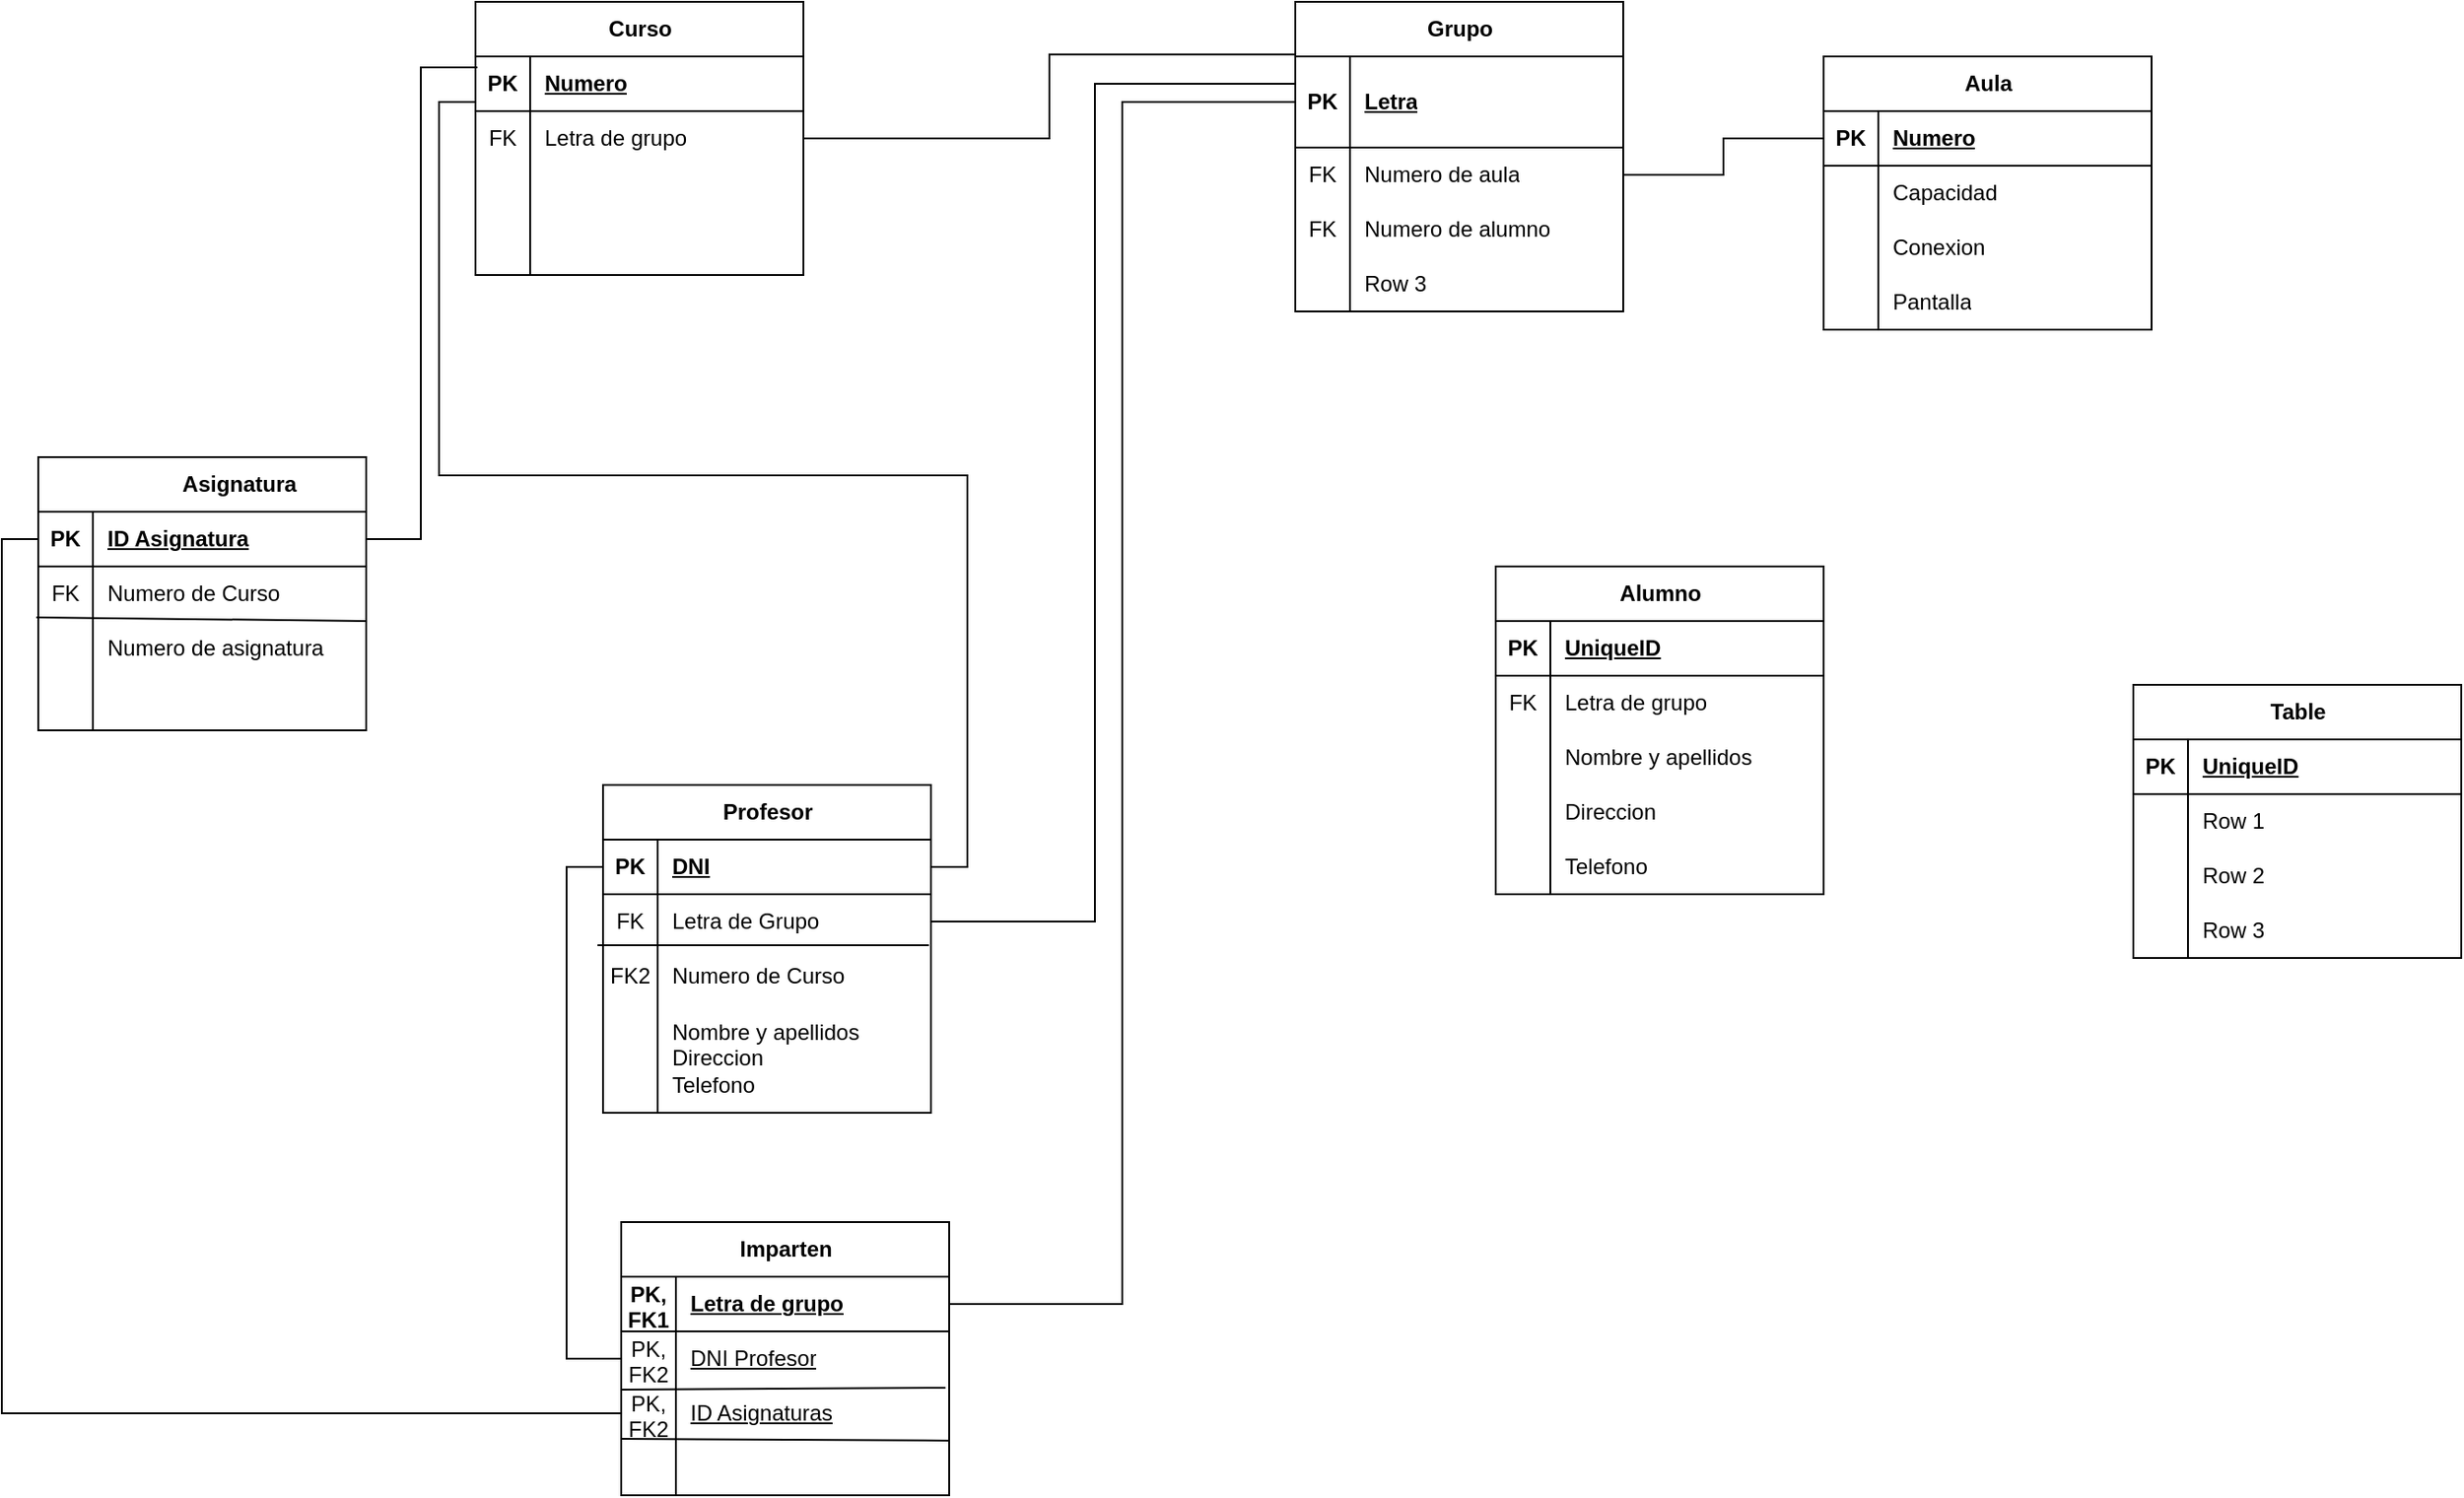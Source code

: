 <mxfile version="22.0.8" type="github">
  <diagram name="Page-1" id="klOLATzVOazu2ZO2MSHW">
    <mxGraphModel dx="1364" dy="811" grid="1" gridSize="10" guides="1" tooltips="1" connect="1" arrows="1" fold="1" page="1" pageScale="1" pageWidth="850" pageHeight="1100" math="0" shadow="0">
      <root>
        <mxCell id="0" />
        <mxCell id="1" parent="0" />
        <mxCell id="4rMpqyuq-Y3Nx8-3l62x-14" value="Curso" style="shape=table;startSize=30;container=1;collapsible=1;childLayout=tableLayout;fixedRows=1;rowLines=0;fontStyle=1;align=center;resizeLast=1;html=1;" vertex="1" parent="1">
          <mxGeometry x="310" y="100" width="180" height="150" as="geometry" />
        </mxCell>
        <mxCell id="4rMpqyuq-Y3Nx8-3l62x-15" value="" style="shape=tableRow;horizontal=0;startSize=0;swimlaneHead=0;swimlaneBody=0;fillColor=none;collapsible=0;dropTarget=0;points=[[0,0.5],[1,0.5]];portConstraint=eastwest;top=0;left=0;right=0;bottom=1;" vertex="1" parent="4rMpqyuq-Y3Nx8-3l62x-14">
          <mxGeometry y="30" width="180" height="30" as="geometry" />
        </mxCell>
        <mxCell id="4rMpqyuq-Y3Nx8-3l62x-16" value="PK" style="shape=partialRectangle;connectable=0;fillColor=none;top=0;left=0;bottom=0;right=0;fontStyle=1;overflow=hidden;whiteSpace=wrap;html=1;" vertex="1" parent="4rMpqyuq-Y3Nx8-3l62x-15">
          <mxGeometry width="30" height="30" as="geometry">
            <mxRectangle width="30" height="30" as="alternateBounds" />
          </mxGeometry>
        </mxCell>
        <mxCell id="4rMpqyuq-Y3Nx8-3l62x-17" value="Numero" style="shape=partialRectangle;connectable=0;fillColor=none;top=0;left=0;bottom=0;right=0;align=left;spacingLeft=6;fontStyle=5;overflow=hidden;whiteSpace=wrap;html=1;" vertex="1" parent="4rMpqyuq-Y3Nx8-3l62x-15">
          <mxGeometry x="30" width="150" height="30" as="geometry">
            <mxRectangle width="150" height="30" as="alternateBounds" />
          </mxGeometry>
        </mxCell>
        <mxCell id="4rMpqyuq-Y3Nx8-3l62x-18" value="" style="shape=tableRow;horizontal=0;startSize=0;swimlaneHead=0;swimlaneBody=0;fillColor=none;collapsible=0;dropTarget=0;points=[[0,0.5],[1,0.5]];portConstraint=eastwest;top=0;left=0;right=0;bottom=0;" vertex="1" parent="4rMpqyuq-Y3Nx8-3l62x-14">
          <mxGeometry y="60" width="180" height="30" as="geometry" />
        </mxCell>
        <mxCell id="4rMpqyuq-Y3Nx8-3l62x-19" value="FK" style="shape=partialRectangle;connectable=0;fillColor=none;top=0;left=0;bottom=0;right=0;editable=1;overflow=hidden;whiteSpace=wrap;html=1;" vertex="1" parent="4rMpqyuq-Y3Nx8-3l62x-18">
          <mxGeometry width="30" height="30" as="geometry">
            <mxRectangle width="30" height="30" as="alternateBounds" />
          </mxGeometry>
        </mxCell>
        <mxCell id="4rMpqyuq-Y3Nx8-3l62x-20" value="Letra de grupo" style="shape=partialRectangle;connectable=0;fillColor=none;top=0;left=0;bottom=0;right=0;align=left;spacingLeft=6;overflow=hidden;whiteSpace=wrap;html=1;" vertex="1" parent="4rMpqyuq-Y3Nx8-3l62x-18">
          <mxGeometry x="30" width="150" height="30" as="geometry">
            <mxRectangle width="150" height="30" as="alternateBounds" />
          </mxGeometry>
        </mxCell>
        <mxCell id="4rMpqyuq-Y3Nx8-3l62x-21" value="" style="shape=tableRow;horizontal=0;startSize=0;swimlaneHead=0;swimlaneBody=0;fillColor=none;collapsible=0;dropTarget=0;points=[[0,0.5],[1,0.5]];portConstraint=eastwest;top=0;left=0;right=0;bottom=0;" vertex="1" parent="4rMpqyuq-Y3Nx8-3l62x-14">
          <mxGeometry y="90" width="180" height="30" as="geometry" />
        </mxCell>
        <mxCell id="4rMpqyuq-Y3Nx8-3l62x-22" value="" style="shape=partialRectangle;connectable=0;fillColor=none;top=0;left=0;bottom=0;right=0;editable=1;overflow=hidden;whiteSpace=wrap;html=1;" vertex="1" parent="4rMpqyuq-Y3Nx8-3l62x-21">
          <mxGeometry width="30" height="30" as="geometry">
            <mxRectangle width="30" height="30" as="alternateBounds" />
          </mxGeometry>
        </mxCell>
        <mxCell id="4rMpqyuq-Y3Nx8-3l62x-23" value="" style="shape=partialRectangle;connectable=0;fillColor=none;top=0;left=0;bottom=0;right=0;align=left;spacingLeft=6;overflow=hidden;whiteSpace=wrap;html=1;" vertex="1" parent="4rMpqyuq-Y3Nx8-3l62x-21">
          <mxGeometry x="30" width="150" height="30" as="geometry">
            <mxRectangle width="150" height="30" as="alternateBounds" />
          </mxGeometry>
        </mxCell>
        <mxCell id="4rMpqyuq-Y3Nx8-3l62x-24" value="" style="shape=tableRow;horizontal=0;startSize=0;swimlaneHead=0;swimlaneBody=0;fillColor=none;collapsible=0;dropTarget=0;points=[[0,0.5],[1,0.5]];portConstraint=eastwest;top=0;left=0;right=0;bottom=0;" vertex="1" parent="4rMpqyuq-Y3Nx8-3l62x-14">
          <mxGeometry y="120" width="180" height="30" as="geometry" />
        </mxCell>
        <mxCell id="4rMpqyuq-Y3Nx8-3l62x-25" value="" style="shape=partialRectangle;connectable=0;fillColor=none;top=0;left=0;bottom=0;right=0;editable=1;overflow=hidden;whiteSpace=wrap;html=1;" vertex="1" parent="4rMpqyuq-Y3Nx8-3l62x-24">
          <mxGeometry width="30" height="30" as="geometry">
            <mxRectangle width="30" height="30" as="alternateBounds" />
          </mxGeometry>
        </mxCell>
        <mxCell id="4rMpqyuq-Y3Nx8-3l62x-26" value="" style="shape=partialRectangle;connectable=0;fillColor=none;top=0;left=0;bottom=0;right=0;align=left;spacingLeft=6;overflow=hidden;whiteSpace=wrap;html=1;" vertex="1" parent="4rMpqyuq-Y3Nx8-3l62x-24">
          <mxGeometry x="30" width="150" height="30" as="geometry">
            <mxRectangle width="150" height="30" as="alternateBounds" />
          </mxGeometry>
        </mxCell>
        <mxCell id="4rMpqyuq-Y3Nx8-3l62x-1" value="&lt;blockquote style=&quot;margin: 0 0 0 40px; border: none; padding: 0px;&quot;&gt;Asignatura&lt;/blockquote&gt;" style="shape=table;startSize=30;container=1;collapsible=1;childLayout=tableLayout;fixedRows=1;rowLines=0;fontStyle=1;align=center;resizeLast=1;html=1;" vertex="1" parent="1">
          <mxGeometry x="70" y="350" width="180" height="150" as="geometry" />
        </mxCell>
        <mxCell id="4rMpqyuq-Y3Nx8-3l62x-2" value="" style="shape=tableRow;horizontal=0;startSize=0;swimlaneHead=0;swimlaneBody=0;fillColor=none;collapsible=0;dropTarget=0;points=[[0,0.5],[1,0.5]];portConstraint=eastwest;top=0;left=0;right=0;bottom=1;" vertex="1" parent="4rMpqyuq-Y3Nx8-3l62x-1">
          <mxGeometry y="30" width="180" height="30" as="geometry" />
        </mxCell>
        <mxCell id="4rMpqyuq-Y3Nx8-3l62x-3" value="PK" style="shape=partialRectangle;connectable=0;fillColor=none;top=0;left=0;bottom=0;right=0;fontStyle=1;overflow=hidden;whiteSpace=wrap;html=1;" vertex="1" parent="4rMpqyuq-Y3Nx8-3l62x-2">
          <mxGeometry width="30" height="30" as="geometry">
            <mxRectangle width="30" height="30" as="alternateBounds" />
          </mxGeometry>
        </mxCell>
        <mxCell id="4rMpqyuq-Y3Nx8-3l62x-4" value="ID Asignatura" style="shape=partialRectangle;connectable=0;fillColor=none;top=0;left=0;bottom=0;right=0;align=left;spacingLeft=6;fontStyle=5;overflow=hidden;whiteSpace=wrap;html=1;" vertex="1" parent="4rMpqyuq-Y3Nx8-3l62x-2">
          <mxGeometry x="30" width="150" height="30" as="geometry">
            <mxRectangle width="150" height="30" as="alternateBounds" />
          </mxGeometry>
        </mxCell>
        <mxCell id="4rMpqyuq-Y3Nx8-3l62x-5" value="" style="shape=tableRow;horizontal=0;startSize=0;swimlaneHead=0;swimlaneBody=0;fillColor=none;collapsible=0;dropTarget=0;points=[[0,0.5],[1,0.5]];portConstraint=eastwest;top=0;left=0;right=0;bottom=0;" vertex="1" parent="4rMpqyuq-Y3Nx8-3l62x-1">
          <mxGeometry y="60" width="180" height="30" as="geometry" />
        </mxCell>
        <mxCell id="4rMpqyuq-Y3Nx8-3l62x-6" value="FK" style="shape=partialRectangle;connectable=0;fillColor=none;top=0;left=0;bottom=0;right=0;editable=1;overflow=hidden;whiteSpace=wrap;html=1;" vertex="1" parent="4rMpqyuq-Y3Nx8-3l62x-5">
          <mxGeometry width="30" height="30" as="geometry">
            <mxRectangle width="30" height="30" as="alternateBounds" />
          </mxGeometry>
        </mxCell>
        <mxCell id="4rMpqyuq-Y3Nx8-3l62x-7" value="Numero de Curso" style="shape=partialRectangle;connectable=0;fillColor=none;top=0;left=0;bottom=0;right=0;align=left;spacingLeft=6;overflow=hidden;whiteSpace=wrap;html=1;" vertex="1" parent="4rMpqyuq-Y3Nx8-3l62x-5">
          <mxGeometry x="30" width="150" height="30" as="geometry">
            <mxRectangle width="150" height="30" as="alternateBounds" />
          </mxGeometry>
        </mxCell>
        <mxCell id="4rMpqyuq-Y3Nx8-3l62x-8" value="" style="shape=tableRow;horizontal=0;startSize=0;swimlaneHead=0;swimlaneBody=0;fillColor=none;collapsible=0;dropTarget=0;points=[[0,0.5],[1,0.5]];portConstraint=eastwest;top=0;left=0;right=0;bottom=0;" vertex="1" parent="4rMpqyuq-Y3Nx8-3l62x-1">
          <mxGeometry y="90" width="180" height="30" as="geometry" />
        </mxCell>
        <mxCell id="4rMpqyuq-Y3Nx8-3l62x-9" value="" style="shape=partialRectangle;connectable=0;fillColor=none;top=0;left=0;bottom=0;right=0;editable=1;overflow=hidden;whiteSpace=wrap;html=1;" vertex="1" parent="4rMpqyuq-Y3Nx8-3l62x-8">
          <mxGeometry width="30" height="30" as="geometry">
            <mxRectangle width="30" height="30" as="alternateBounds" />
          </mxGeometry>
        </mxCell>
        <mxCell id="4rMpqyuq-Y3Nx8-3l62x-10" value="Numero de asignatura" style="shape=partialRectangle;connectable=0;fillColor=none;top=0;left=0;bottom=0;right=0;align=left;spacingLeft=6;overflow=hidden;whiteSpace=wrap;html=1;" vertex="1" parent="4rMpqyuq-Y3Nx8-3l62x-8">
          <mxGeometry x="30" width="150" height="30" as="geometry">
            <mxRectangle width="150" height="30" as="alternateBounds" />
          </mxGeometry>
        </mxCell>
        <mxCell id="4rMpqyuq-Y3Nx8-3l62x-11" value="" style="shape=tableRow;horizontal=0;startSize=0;swimlaneHead=0;swimlaneBody=0;fillColor=none;collapsible=0;dropTarget=0;points=[[0,0.5],[1,0.5]];portConstraint=eastwest;top=0;left=0;right=0;bottom=0;" vertex="1" parent="4rMpqyuq-Y3Nx8-3l62x-1">
          <mxGeometry y="120" width="180" height="30" as="geometry" />
        </mxCell>
        <mxCell id="4rMpqyuq-Y3Nx8-3l62x-12" value="" style="shape=partialRectangle;connectable=0;fillColor=none;top=0;left=0;bottom=0;right=0;editable=1;overflow=hidden;whiteSpace=wrap;html=1;" vertex="1" parent="4rMpqyuq-Y3Nx8-3l62x-11">
          <mxGeometry width="30" height="30" as="geometry">
            <mxRectangle width="30" height="30" as="alternateBounds" />
          </mxGeometry>
        </mxCell>
        <mxCell id="4rMpqyuq-Y3Nx8-3l62x-13" value="" style="shape=partialRectangle;connectable=0;fillColor=none;top=0;left=0;bottom=0;right=0;align=left;spacingLeft=6;overflow=hidden;whiteSpace=wrap;html=1;" vertex="1" parent="4rMpqyuq-Y3Nx8-3l62x-11">
          <mxGeometry x="30" width="150" height="30" as="geometry">
            <mxRectangle width="150" height="30" as="alternateBounds" />
          </mxGeometry>
        </mxCell>
        <mxCell id="4rMpqyuq-Y3Nx8-3l62x-27" value="" style="endArrow=none;html=1;rounded=0;exitX=-0.006;exitY=-0.067;exitDx=0;exitDy=0;exitPerimeter=0;entryX=1;entryY=0;entryDx=0;entryDy=0;entryPerimeter=0;" edge="1" parent="4rMpqyuq-Y3Nx8-3l62x-1" source="4rMpqyuq-Y3Nx8-3l62x-8" target="4rMpqyuq-Y3Nx8-3l62x-8">
          <mxGeometry width="50" height="50" relative="1" as="geometry">
            <mxPoint x="-140" y="-20" as="sourcePoint" />
            <mxPoint x="-90" y="-70" as="targetPoint" />
          </mxGeometry>
        </mxCell>
        <mxCell id="4rMpqyuq-Y3Nx8-3l62x-29" style="edgeStyle=orthogonalEdgeStyle;rounded=0;orthogonalLoop=1;jettySize=auto;html=1;endArrow=none;endFill=0;entryX=0.006;entryY=0.2;entryDx=0;entryDy=0;entryPerimeter=0;" edge="1" parent="1" source="4rMpqyuq-Y3Nx8-3l62x-2" target="4rMpqyuq-Y3Nx8-3l62x-15">
          <mxGeometry relative="1" as="geometry">
            <mxPoint x="150" y="120" as="targetPoint" />
          </mxGeometry>
        </mxCell>
        <mxCell id="4rMpqyuq-Y3Nx8-3l62x-30" value="Profesor" style="shape=table;startSize=30;container=1;collapsible=1;childLayout=tableLayout;fixedRows=1;rowLines=0;fontStyle=1;align=center;resizeLast=1;html=1;" vertex="1" parent="1">
          <mxGeometry x="380" y="530" width="180" height="180" as="geometry" />
        </mxCell>
        <mxCell id="4rMpqyuq-Y3Nx8-3l62x-31" value="" style="shape=tableRow;horizontal=0;startSize=0;swimlaneHead=0;swimlaneBody=0;fillColor=none;collapsible=0;dropTarget=0;points=[[0,0.5],[1,0.5]];portConstraint=eastwest;top=0;left=0;right=0;bottom=1;" vertex="1" parent="4rMpqyuq-Y3Nx8-3l62x-30">
          <mxGeometry y="30" width="180" height="30" as="geometry" />
        </mxCell>
        <mxCell id="4rMpqyuq-Y3Nx8-3l62x-32" value="PK" style="shape=partialRectangle;connectable=0;fillColor=none;top=0;left=0;bottom=0;right=0;fontStyle=1;overflow=hidden;whiteSpace=wrap;html=1;" vertex="1" parent="4rMpqyuq-Y3Nx8-3l62x-31">
          <mxGeometry width="30" height="30" as="geometry">
            <mxRectangle width="30" height="30" as="alternateBounds" />
          </mxGeometry>
        </mxCell>
        <mxCell id="4rMpqyuq-Y3Nx8-3l62x-33" value="DNI" style="shape=partialRectangle;connectable=0;fillColor=none;top=0;left=0;bottom=0;right=0;align=left;spacingLeft=6;fontStyle=5;overflow=hidden;whiteSpace=wrap;html=1;" vertex="1" parent="4rMpqyuq-Y3Nx8-3l62x-31">
          <mxGeometry x="30" width="150" height="30" as="geometry">
            <mxRectangle width="150" height="30" as="alternateBounds" />
          </mxGeometry>
        </mxCell>
        <mxCell id="4rMpqyuq-Y3Nx8-3l62x-34" value="" style="shape=tableRow;horizontal=0;startSize=0;swimlaneHead=0;swimlaneBody=0;fillColor=none;collapsible=0;dropTarget=0;points=[[0,0.5],[1,0.5]];portConstraint=eastwest;top=0;left=0;right=0;bottom=0;" vertex="1" parent="4rMpqyuq-Y3Nx8-3l62x-30">
          <mxGeometry y="60" width="180" height="30" as="geometry" />
        </mxCell>
        <mxCell id="4rMpqyuq-Y3Nx8-3l62x-35" value="FK" style="shape=partialRectangle;connectable=0;fillColor=none;top=0;left=0;bottom=0;right=0;editable=1;overflow=hidden;whiteSpace=wrap;html=1;" vertex="1" parent="4rMpqyuq-Y3Nx8-3l62x-34">
          <mxGeometry width="30" height="30" as="geometry">
            <mxRectangle width="30" height="30" as="alternateBounds" />
          </mxGeometry>
        </mxCell>
        <mxCell id="4rMpqyuq-Y3Nx8-3l62x-36" value="Letra de Grupo" style="shape=partialRectangle;connectable=0;fillColor=none;top=0;left=0;bottom=0;right=0;align=left;spacingLeft=6;overflow=hidden;whiteSpace=wrap;html=1;" vertex="1" parent="4rMpqyuq-Y3Nx8-3l62x-34">
          <mxGeometry x="30" width="150" height="30" as="geometry">
            <mxRectangle width="150" height="30" as="alternateBounds" />
          </mxGeometry>
        </mxCell>
        <mxCell id="4rMpqyuq-Y3Nx8-3l62x-37" value="" style="shape=tableRow;horizontal=0;startSize=0;swimlaneHead=0;swimlaneBody=0;fillColor=none;collapsible=0;dropTarget=0;points=[[0,0.5],[1,0.5]];portConstraint=eastwest;top=0;left=0;right=0;bottom=0;" vertex="1" parent="4rMpqyuq-Y3Nx8-3l62x-30">
          <mxGeometry y="90" width="180" height="30" as="geometry" />
        </mxCell>
        <mxCell id="4rMpqyuq-Y3Nx8-3l62x-38" value="FK2" style="shape=partialRectangle;connectable=0;fillColor=none;top=0;left=0;bottom=0;right=0;editable=1;overflow=hidden;whiteSpace=wrap;html=1;" vertex="1" parent="4rMpqyuq-Y3Nx8-3l62x-37">
          <mxGeometry width="30" height="30" as="geometry">
            <mxRectangle width="30" height="30" as="alternateBounds" />
          </mxGeometry>
        </mxCell>
        <mxCell id="4rMpqyuq-Y3Nx8-3l62x-39" value="Numero de Curso" style="shape=partialRectangle;connectable=0;fillColor=none;top=0;left=0;bottom=0;right=0;align=left;spacingLeft=6;overflow=hidden;whiteSpace=wrap;html=1;" vertex="1" parent="4rMpqyuq-Y3Nx8-3l62x-37">
          <mxGeometry x="30" width="150" height="30" as="geometry">
            <mxRectangle width="150" height="30" as="alternateBounds" />
          </mxGeometry>
        </mxCell>
        <mxCell id="4rMpqyuq-Y3Nx8-3l62x-40" value="" style="shape=tableRow;horizontal=0;startSize=0;swimlaneHead=0;swimlaneBody=0;fillColor=none;collapsible=0;dropTarget=0;points=[[0,0.5],[1,0.5]];portConstraint=eastwest;top=0;left=0;right=0;bottom=0;" vertex="1" parent="4rMpqyuq-Y3Nx8-3l62x-30">
          <mxGeometry y="120" width="180" height="60" as="geometry" />
        </mxCell>
        <mxCell id="4rMpqyuq-Y3Nx8-3l62x-41" value="" style="shape=partialRectangle;connectable=0;fillColor=none;top=0;left=0;bottom=0;right=0;editable=1;overflow=hidden;whiteSpace=wrap;html=1;" vertex="1" parent="4rMpqyuq-Y3Nx8-3l62x-40">
          <mxGeometry width="30" height="60" as="geometry">
            <mxRectangle width="30" height="60" as="alternateBounds" />
          </mxGeometry>
        </mxCell>
        <mxCell id="4rMpqyuq-Y3Nx8-3l62x-42" value="Nombre y apellidos&lt;br&gt;Direccion&lt;br style=&quot;border-color: var(--border-color);&quot;&gt;Telefono" style="shape=partialRectangle;connectable=0;fillColor=none;top=0;left=0;bottom=0;right=0;align=left;spacingLeft=6;overflow=hidden;whiteSpace=wrap;html=1;" vertex="1" parent="4rMpqyuq-Y3Nx8-3l62x-40">
          <mxGeometry x="30" width="150" height="60" as="geometry">
            <mxRectangle width="150" height="60" as="alternateBounds" />
          </mxGeometry>
        </mxCell>
        <mxCell id="4rMpqyuq-Y3Nx8-3l62x-72" value="" style="endArrow=none;html=1;rounded=0;exitX=-0.017;exitY=0.933;exitDx=0;exitDy=0;exitPerimeter=0;entryX=0.994;entryY=0.933;entryDx=0;entryDy=0;entryPerimeter=0;" edge="1" parent="4rMpqyuq-Y3Nx8-3l62x-30" source="4rMpqyuq-Y3Nx8-3l62x-34" target="4rMpqyuq-Y3Nx8-3l62x-34">
          <mxGeometry width="50" height="50" relative="1" as="geometry">
            <mxPoint x="50" y="-90" as="sourcePoint" />
            <mxPoint x="100" y="-140" as="targetPoint" />
          </mxGeometry>
        </mxCell>
        <mxCell id="4rMpqyuq-Y3Nx8-3l62x-57" style="edgeStyle=orthogonalEdgeStyle;rounded=0;orthogonalLoop=1;jettySize=auto;html=1;entryX=1;entryY=0.5;entryDx=0;entryDy=0;endArrow=none;endFill=0;exitX=0;exitY=0.833;exitDx=0;exitDy=0;exitPerimeter=0;" edge="1" parent="1" source="4rMpqyuq-Y3Nx8-3l62x-15" target="4rMpqyuq-Y3Nx8-3l62x-31">
          <mxGeometry relative="1" as="geometry">
            <mxPoint x="550" y="375" as="sourcePoint" />
          </mxGeometry>
        </mxCell>
        <mxCell id="4rMpqyuq-Y3Nx8-3l62x-58" value="Grupo" style="shape=table;startSize=30;container=1;collapsible=1;childLayout=tableLayout;fixedRows=1;rowLines=0;fontStyle=1;align=center;resizeLast=1;html=1;" vertex="1" parent="1">
          <mxGeometry x="760" y="100" width="180" height="170" as="geometry" />
        </mxCell>
        <mxCell id="4rMpqyuq-Y3Nx8-3l62x-59" value="" style="shape=tableRow;horizontal=0;startSize=0;swimlaneHead=0;swimlaneBody=0;fillColor=none;collapsible=0;dropTarget=0;points=[[0,0.5],[1,0.5]];portConstraint=eastwest;top=0;left=0;right=0;bottom=1;" vertex="1" parent="4rMpqyuq-Y3Nx8-3l62x-58">
          <mxGeometry y="30" width="180" height="50" as="geometry" />
        </mxCell>
        <mxCell id="4rMpqyuq-Y3Nx8-3l62x-60" value="PK" style="shape=partialRectangle;connectable=0;fillColor=none;top=0;left=0;bottom=0;right=0;fontStyle=1;overflow=hidden;whiteSpace=wrap;html=1;" vertex="1" parent="4rMpqyuq-Y3Nx8-3l62x-59">
          <mxGeometry width="30" height="50" as="geometry">
            <mxRectangle width="30" height="50" as="alternateBounds" />
          </mxGeometry>
        </mxCell>
        <mxCell id="4rMpqyuq-Y3Nx8-3l62x-61" value="Letra" style="shape=partialRectangle;connectable=0;fillColor=none;top=0;left=0;bottom=0;right=0;align=left;spacingLeft=6;fontStyle=5;overflow=hidden;whiteSpace=wrap;html=1;" vertex="1" parent="4rMpqyuq-Y3Nx8-3l62x-59">
          <mxGeometry x="30" width="150" height="50" as="geometry">
            <mxRectangle width="150" height="50" as="alternateBounds" />
          </mxGeometry>
        </mxCell>
        <mxCell id="4rMpqyuq-Y3Nx8-3l62x-119" value="" style="shape=tableRow;horizontal=0;startSize=0;swimlaneHead=0;swimlaneBody=0;fillColor=none;collapsible=0;dropTarget=0;points=[[0,0.5],[1,0.5]];portConstraint=eastwest;top=0;left=0;right=0;bottom=0;" vertex="1" parent="4rMpqyuq-Y3Nx8-3l62x-58">
          <mxGeometry y="80" width="180" height="30" as="geometry" />
        </mxCell>
        <mxCell id="4rMpqyuq-Y3Nx8-3l62x-120" value="FK" style="shape=partialRectangle;connectable=0;fillColor=none;top=0;left=0;bottom=0;right=0;fontStyle=0;overflow=hidden;whiteSpace=wrap;html=1;" vertex="1" parent="4rMpqyuq-Y3Nx8-3l62x-119">
          <mxGeometry width="30" height="30" as="geometry">
            <mxRectangle width="30" height="30" as="alternateBounds" />
          </mxGeometry>
        </mxCell>
        <mxCell id="4rMpqyuq-Y3Nx8-3l62x-121" value="Numero de aula" style="shape=partialRectangle;connectable=0;fillColor=none;top=0;left=0;bottom=0;right=0;align=left;spacingLeft=6;fontStyle=0;overflow=hidden;whiteSpace=wrap;html=1;" vertex="1" parent="4rMpqyuq-Y3Nx8-3l62x-119">
          <mxGeometry x="30" width="150" height="30" as="geometry">
            <mxRectangle width="150" height="30" as="alternateBounds" />
          </mxGeometry>
        </mxCell>
        <mxCell id="4rMpqyuq-Y3Nx8-3l62x-65" value="" style="shape=tableRow;horizontal=0;startSize=0;swimlaneHead=0;swimlaneBody=0;fillColor=none;collapsible=0;dropTarget=0;points=[[0,0.5],[1,0.5]];portConstraint=eastwest;top=0;left=0;right=0;bottom=0;" vertex="1" parent="4rMpqyuq-Y3Nx8-3l62x-58">
          <mxGeometry y="110" width="180" height="30" as="geometry" />
        </mxCell>
        <mxCell id="4rMpqyuq-Y3Nx8-3l62x-66" value="FK" style="shape=partialRectangle;connectable=0;fillColor=none;top=0;left=0;bottom=0;right=0;editable=1;overflow=hidden;whiteSpace=wrap;html=1;" vertex="1" parent="4rMpqyuq-Y3Nx8-3l62x-65">
          <mxGeometry width="30" height="30" as="geometry">
            <mxRectangle width="30" height="30" as="alternateBounds" />
          </mxGeometry>
        </mxCell>
        <mxCell id="4rMpqyuq-Y3Nx8-3l62x-67" value="Numero de alumno" style="shape=partialRectangle;connectable=0;fillColor=none;top=0;left=0;bottom=0;right=0;align=left;spacingLeft=6;overflow=hidden;whiteSpace=wrap;html=1;" vertex="1" parent="4rMpqyuq-Y3Nx8-3l62x-65">
          <mxGeometry x="30" width="150" height="30" as="geometry">
            <mxRectangle width="150" height="30" as="alternateBounds" />
          </mxGeometry>
        </mxCell>
        <mxCell id="4rMpqyuq-Y3Nx8-3l62x-68" value="" style="shape=tableRow;horizontal=0;startSize=0;swimlaneHead=0;swimlaneBody=0;fillColor=none;collapsible=0;dropTarget=0;points=[[0,0.5],[1,0.5]];portConstraint=eastwest;top=0;left=0;right=0;bottom=0;" vertex="1" parent="4rMpqyuq-Y3Nx8-3l62x-58">
          <mxGeometry y="140" width="180" height="30" as="geometry" />
        </mxCell>
        <mxCell id="4rMpqyuq-Y3Nx8-3l62x-69" value="" style="shape=partialRectangle;connectable=0;fillColor=none;top=0;left=0;bottom=0;right=0;editable=1;overflow=hidden;whiteSpace=wrap;html=1;" vertex="1" parent="4rMpqyuq-Y3Nx8-3l62x-68">
          <mxGeometry width="30" height="30" as="geometry">
            <mxRectangle width="30" height="30" as="alternateBounds" />
          </mxGeometry>
        </mxCell>
        <mxCell id="4rMpqyuq-Y3Nx8-3l62x-70" value="Row 3" style="shape=partialRectangle;connectable=0;fillColor=none;top=0;left=0;bottom=0;right=0;align=left;spacingLeft=6;overflow=hidden;whiteSpace=wrap;html=1;" vertex="1" parent="4rMpqyuq-Y3Nx8-3l62x-68">
          <mxGeometry x="30" width="150" height="30" as="geometry">
            <mxRectangle width="150" height="30" as="alternateBounds" />
          </mxGeometry>
        </mxCell>
        <mxCell id="4rMpqyuq-Y3Nx8-3l62x-71" style="edgeStyle=orthogonalEdgeStyle;rounded=0;orthogonalLoop=1;jettySize=auto;html=1;endArrow=none;endFill=0;entryX=1;entryY=0.5;entryDx=0;entryDy=0;exitX=0;exitY=0.17;exitDx=0;exitDy=0;exitPerimeter=0;" edge="1" parent="1" source="4rMpqyuq-Y3Nx8-3l62x-58" target="4rMpqyuq-Y3Nx8-3l62x-18">
          <mxGeometry relative="1" as="geometry" />
        </mxCell>
        <mxCell id="4rMpqyuq-Y3Nx8-3l62x-73" style="edgeStyle=orthogonalEdgeStyle;rounded=0;orthogonalLoop=1;jettySize=auto;html=1;endArrow=none;endFill=0;" edge="1" parent="1" source="4rMpqyuq-Y3Nx8-3l62x-34" target="4rMpqyuq-Y3Nx8-3l62x-59">
          <mxGeometry relative="1" as="geometry">
            <Array as="points">
              <mxPoint x="650" y="605" />
              <mxPoint x="650" y="145" />
            </Array>
          </mxGeometry>
        </mxCell>
        <mxCell id="4rMpqyuq-Y3Nx8-3l62x-74" value="Imparten" style="shape=table;startSize=30;container=1;collapsible=1;childLayout=tableLayout;fixedRows=1;rowLines=0;fontStyle=1;align=center;resizeLast=1;html=1;" vertex="1" parent="1">
          <mxGeometry x="390" y="770" width="180" height="150" as="geometry" />
        </mxCell>
        <mxCell id="4rMpqyuq-Y3Nx8-3l62x-75" value="" style="shape=tableRow;horizontal=0;startSize=0;swimlaneHead=0;swimlaneBody=0;fillColor=none;collapsible=0;dropTarget=0;points=[[0,0.5],[1,0.5]];portConstraint=eastwest;top=0;left=0;right=0;bottom=1;" vertex="1" parent="4rMpqyuq-Y3Nx8-3l62x-74">
          <mxGeometry y="30" width="180" height="30" as="geometry" />
        </mxCell>
        <mxCell id="4rMpqyuq-Y3Nx8-3l62x-76" value="PK, FK1" style="shape=partialRectangle;connectable=0;fillColor=none;top=0;left=0;bottom=0;right=0;fontStyle=1;overflow=hidden;whiteSpace=wrap;html=1;" vertex="1" parent="4rMpqyuq-Y3Nx8-3l62x-75">
          <mxGeometry width="30" height="30" as="geometry">
            <mxRectangle width="30" height="30" as="alternateBounds" />
          </mxGeometry>
        </mxCell>
        <mxCell id="4rMpqyuq-Y3Nx8-3l62x-77" value="Letra de grupo" style="shape=partialRectangle;connectable=0;fillColor=none;top=0;left=0;bottom=0;right=0;align=left;spacingLeft=6;fontStyle=5;overflow=hidden;whiteSpace=wrap;html=1;" vertex="1" parent="4rMpqyuq-Y3Nx8-3l62x-75">
          <mxGeometry x="30" width="150" height="30" as="geometry">
            <mxRectangle width="150" height="30" as="alternateBounds" />
          </mxGeometry>
        </mxCell>
        <mxCell id="4rMpqyuq-Y3Nx8-3l62x-78" value="" style="shape=tableRow;horizontal=0;startSize=0;swimlaneHead=0;swimlaneBody=0;fillColor=none;collapsible=0;dropTarget=0;points=[[0,0.5],[1,0.5]];portConstraint=eastwest;top=0;left=0;right=0;bottom=0;" vertex="1" parent="4rMpqyuq-Y3Nx8-3l62x-74">
          <mxGeometry y="60" width="180" height="30" as="geometry" />
        </mxCell>
        <mxCell id="4rMpqyuq-Y3Nx8-3l62x-79" value="PK,&lt;br&gt;FK2" style="shape=partialRectangle;connectable=0;fillColor=none;top=0;left=0;bottom=0;right=0;editable=1;overflow=hidden;whiteSpace=wrap;html=1;" vertex="1" parent="4rMpqyuq-Y3Nx8-3l62x-78">
          <mxGeometry width="30" height="30" as="geometry">
            <mxRectangle width="30" height="30" as="alternateBounds" />
          </mxGeometry>
        </mxCell>
        <mxCell id="4rMpqyuq-Y3Nx8-3l62x-80" value="&lt;u&gt;DNI Profesor&lt;/u&gt;" style="shape=partialRectangle;connectable=0;fillColor=none;top=0;left=0;bottom=0;right=0;align=left;spacingLeft=6;overflow=hidden;whiteSpace=wrap;html=1;" vertex="1" parent="4rMpqyuq-Y3Nx8-3l62x-78">
          <mxGeometry x="30" width="150" height="30" as="geometry">
            <mxRectangle width="150" height="30" as="alternateBounds" />
          </mxGeometry>
        </mxCell>
        <mxCell id="4rMpqyuq-Y3Nx8-3l62x-81" value="" style="shape=tableRow;horizontal=0;startSize=0;swimlaneHead=0;swimlaneBody=0;fillColor=none;collapsible=0;dropTarget=0;points=[[0,0.5],[1,0.5]];portConstraint=eastwest;top=0;left=0;right=0;bottom=0;" vertex="1" parent="4rMpqyuq-Y3Nx8-3l62x-74">
          <mxGeometry y="90" width="180" height="30" as="geometry" />
        </mxCell>
        <mxCell id="4rMpqyuq-Y3Nx8-3l62x-82" value="PK,&lt;br&gt;FK2" style="shape=partialRectangle;connectable=0;fillColor=none;top=0;left=0;bottom=0;right=0;editable=1;overflow=hidden;whiteSpace=wrap;html=1;" vertex="1" parent="4rMpqyuq-Y3Nx8-3l62x-81">
          <mxGeometry width="30" height="30" as="geometry">
            <mxRectangle width="30" height="30" as="alternateBounds" />
          </mxGeometry>
        </mxCell>
        <mxCell id="4rMpqyuq-Y3Nx8-3l62x-83" value="&lt;u&gt;ID Asignaturas&lt;/u&gt;" style="shape=partialRectangle;connectable=0;fillColor=none;top=0;left=0;bottom=0;right=0;align=left;spacingLeft=6;overflow=hidden;whiteSpace=wrap;html=1;" vertex="1" parent="4rMpqyuq-Y3Nx8-3l62x-81">
          <mxGeometry x="30" width="150" height="30" as="geometry">
            <mxRectangle width="150" height="30" as="alternateBounds" />
          </mxGeometry>
        </mxCell>
        <mxCell id="4rMpqyuq-Y3Nx8-3l62x-84" value="" style="shape=tableRow;horizontal=0;startSize=0;swimlaneHead=0;swimlaneBody=0;fillColor=none;collapsible=0;dropTarget=0;points=[[0,0.5],[1,0.5]];portConstraint=eastwest;top=0;left=0;right=0;bottom=0;" vertex="1" parent="4rMpqyuq-Y3Nx8-3l62x-74">
          <mxGeometry y="120" width="180" height="30" as="geometry" />
        </mxCell>
        <mxCell id="4rMpqyuq-Y3Nx8-3l62x-85" value="" style="shape=partialRectangle;connectable=0;fillColor=none;top=0;left=0;bottom=0;right=0;editable=1;overflow=hidden;whiteSpace=wrap;html=1;" vertex="1" parent="4rMpqyuq-Y3Nx8-3l62x-84">
          <mxGeometry width="30" height="30" as="geometry">
            <mxRectangle width="30" height="30" as="alternateBounds" />
          </mxGeometry>
        </mxCell>
        <mxCell id="4rMpqyuq-Y3Nx8-3l62x-86" value="" style="shape=partialRectangle;connectable=0;fillColor=none;top=0;left=0;bottom=0;right=0;align=left;spacingLeft=6;overflow=hidden;whiteSpace=wrap;html=1;" vertex="1" parent="4rMpqyuq-Y3Nx8-3l62x-84">
          <mxGeometry x="30" width="150" height="30" as="geometry">
            <mxRectangle width="150" height="30" as="alternateBounds" />
          </mxGeometry>
        </mxCell>
        <mxCell id="4rMpqyuq-Y3Nx8-3l62x-87" value="" style="endArrow=none;html=1;rounded=0;exitX=0;exitY=0.067;exitDx=0;exitDy=0;exitPerimeter=0;entryX=0.989;entryY=0.033;entryDx=0;entryDy=0;entryPerimeter=0;" edge="1" parent="4rMpqyuq-Y3Nx8-3l62x-74" source="4rMpqyuq-Y3Nx8-3l62x-81" target="4rMpqyuq-Y3Nx8-3l62x-81">
          <mxGeometry width="50" height="50" relative="1" as="geometry">
            <mxPoint x="260" y="-210" as="sourcePoint" />
            <mxPoint x="181" y="85" as="targetPoint" />
          </mxGeometry>
        </mxCell>
        <mxCell id="4rMpqyuq-Y3Nx8-3l62x-88" value="" style="endArrow=none;html=1;rounded=0;exitX=0;exitY=-0.033;exitDx=0;exitDy=0;exitPerimeter=0;entryX=1;entryY=0;entryDx=0;entryDy=0;entryPerimeter=0;" edge="1" parent="4rMpqyuq-Y3Nx8-3l62x-74" source="4rMpqyuq-Y3Nx8-3l62x-84" target="4rMpqyuq-Y3Nx8-3l62x-84">
          <mxGeometry width="50" height="50" relative="1" as="geometry">
            <mxPoint x="260" y="-210" as="sourcePoint" />
            <mxPoint x="310" y="-260" as="targetPoint" />
          </mxGeometry>
        </mxCell>
        <mxCell id="4rMpqyuq-Y3Nx8-3l62x-89" style="edgeStyle=orthogonalEdgeStyle;rounded=0;orthogonalLoop=1;jettySize=auto;html=1;exitX=0;exitY=0.5;exitDx=0;exitDy=0;entryX=0;entryY=0.5;entryDx=0;entryDy=0;endArrow=none;endFill=0;" edge="1" parent="1" source="4rMpqyuq-Y3Nx8-3l62x-2" target="4rMpqyuq-Y3Nx8-3l62x-81">
          <mxGeometry relative="1" as="geometry">
            <mxPoint x="200" y="920" as="targetPoint" />
          </mxGeometry>
        </mxCell>
        <mxCell id="4rMpqyuq-Y3Nx8-3l62x-90" style="edgeStyle=orthogonalEdgeStyle;rounded=0;orthogonalLoop=1;jettySize=auto;html=1;entryX=0;entryY=0.5;entryDx=0;entryDy=0;exitX=0;exitY=0.5;exitDx=0;exitDy=0;endArrow=none;endFill=0;" edge="1" parent="1" source="4rMpqyuq-Y3Nx8-3l62x-31" target="4rMpqyuq-Y3Nx8-3l62x-78">
          <mxGeometry relative="1" as="geometry" />
        </mxCell>
        <mxCell id="4rMpqyuq-Y3Nx8-3l62x-91" style="edgeStyle=orthogonalEdgeStyle;rounded=0;orthogonalLoop=1;jettySize=auto;html=1;endArrow=none;endFill=0;entryX=0;entryY=0.5;entryDx=0;entryDy=0;" edge="1" parent="1" source="4rMpqyuq-Y3Nx8-3l62x-75" target="4rMpqyuq-Y3Nx8-3l62x-59">
          <mxGeometry relative="1" as="geometry">
            <mxPoint x="730" y="180" as="targetPoint" />
          </mxGeometry>
        </mxCell>
        <mxCell id="4rMpqyuq-Y3Nx8-3l62x-122" value="Aula" style="shape=table;startSize=30;container=1;collapsible=1;childLayout=tableLayout;fixedRows=1;rowLines=0;fontStyle=1;align=center;resizeLast=1;html=1;" vertex="1" parent="1">
          <mxGeometry x="1050" y="130" width="180" height="150" as="geometry" />
        </mxCell>
        <mxCell id="4rMpqyuq-Y3Nx8-3l62x-123" value="" style="shape=tableRow;horizontal=0;startSize=0;swimlaneHead=0;swimlaneBody=0;fillColor=none;collapsible=0;dropTarget=0;points=[[0,0.5],[1,0.5]];portConstraint=eastwest;top=0;left=0;right=0;bottom=1;" vertex="1" parent="4rMpqyuq-Y3Nx8-3l62x-122">
          <mxGeometry y="30" width="180" height="30" as="geometry" />
        </mxCell>
        <mxCell id="4rMpqyuq-Y3Nx8-3l62x-124" value="PK" style="shape=partialRectangle;connectable=0;fillColor=none;top=0;left=0;bottom=0;right=0;fontStyle=1;overflow=hidden;whiteSpace=wrap;html=1;" vertex="1" parent="4rMpqyuq-Y3Nx8-3l62x-123">
          <mxGeometry width="30" height="30" as="geometry">
            <mxRectangle width="30" height="30" as="alternateBounds" />
          </mxGeometry>
        </mxCell>
        <mxCell id="4rMpqyuq-Y3Nx8-3l62x-125" value="Numero" style="shape=partialRectangle;connectable=0;fillColor=none;top=0;left=0;bottom=0;right=0;align=left;spacingLeft=6;fontStyle=5;overflow=hidden;whiteSpace=wrap;html=1;" vertex="1" parent="4rMpqyuq-Y3Nx8-3l62x-123">
          <mxGeometry x="30" width="150" height="30" as="geometry">
            <mxRectangle width="150" height="30" as="alternateBounds" />
          </mxGeometry>
        </mxCell>
        <mxCell id="4rMpqyuq-Y3Nx8-3l62x-126" value="" style="shape=tableRow;horizontal=0;startSize=0;swimlaneHead=0;swimlaneBody=0;fillColor=none;collapsible=0;dropTarget=0;points=[[0,0.5],[1,0.5]];portConstraint=eastwest;top=0;left=0;right=0;bottom=0;" vertex="1" parent="4rMpqyuq-Y3Nx8-3l62x-122">
          <mxGeometry y="60" width="180" height="30" as="geometry" />
        </mxCell>
        <mxCell id="4rMpqyuq-Y3Nx8-3l62x-127" value="" style="shape=partialRectangle;connectable=0;fillColor=none;top=0;left=0;bottom=0;right=0;editable=1;overflow=hidden;whiteSpace=wrap;html=1;" vertex="1" parent="4rMpqyuq-Y3Nx8-3l62x-126">
          <mxGeometry width="30" height="30" as="geometry">
            <mxRectangle width="30" height="30" as="alternateBounds" />
          </mxGeometry>
        </mxCell>
        <mxCell id="4rMpqyuq-Y3Nx8-3l62x-128" value="Capacidad" style="shape=partialRectangle;connectable=0;fillColor=none;top=0;left=0;bottom=0;right=0;align=left;spacingLeft=6;overflow=hidden;whiteSpace=wrap;html=1;" vertex="1" parent="4rMpqyuq-Y3Nx8-3l62x-126">
          <mxGeometry x="30" width="150" height="30" as="geometry">
            <mxRectangle width="150" height="30" as="alternateBounds" />
          </mxGeometry>
        </mxCell>
        <mxCell id="4rMpqyuq-Y3Nx8-3l62x-129" value="" style="shape=tableRow;horizontal=0;startSize=0;swimlaneHead=0;swimlaneBody=0;fillColor=none;collapsible=0;dropTarget=0;points=[[0,0.5],[1,0.5]];portConstraint=eastwest;top=0;left=0;right=0;bottom=0;" vertex="1" parent="4rMpqyuq-Y3Nx8-3l62x-122">
          <mxGeometry y="90" width="180" height="30" as="geometry" />
        </mxCell>
        <mxCell id="4rMpqyuq-Y3Nx8-3l62x-130" value="" style="shape=partialRectangle;connectable=0;fillColor=none;top=0;left=0;bottom=0;right=0;editable=1;overflow=hidden;whiteSpace=wrap;html=1;" vertex="1" parent="4rMpqyuq-Y3Nx8-3l62x-129">
          <mxGeometry width="30" height="30" as="geometry">
            <mxRectangle width="30" height="30" as="alternateBounds" />
          </mxGeometry>
        </mxCell>
        <mxCell id="4rMpqyuq-Y3Nx8-3l62x-131" value="Conexion" style="shape=partialRectangle;connectable=0;fillColor=none;top=0;left=0;bottom=0;right=0;align=left;spacingLeft=6;overflow=hidden;whiteSpace=wrap;html=1;" vertex="1" parent="4rMpqyuq-Y3Nx8-3l62x-129">
          <mxGeometry x="30" width="150" height="30" as="geometry">
            <mxRectangle width="150" height="30" as="alternateBounds" />
          </mxGeometry>
        </mxCell>
        <mxCell id="4rMpqyuq-Y3Nx8-3l62x-132" value="" style="shape=tableRow;horizontal=0;startSize=0;swimlaneHead=0;swimlaneBody=0;fillColor=none;collapsible=0;dropTarget=0;points=[[0,0.5],[1,0.5]];portConstraint=eastwest;top=0;left=0;right=0;bottom=0;" vertex="1" parent="4rMpqyuq-Y3Nx8-3l62x-122">
          <mxGeometry y="120" width="180" height="30" as="geometry" />
        </mxCell>
        <mxCell id="4rMpqyuq-Y3Nx8-3l62x-133" value="" style="shape=partialRectangle;connectable=0;fillColor=none;top=0;left=0;bottom=0;right=0;editable=1;overflow=hidden;whiteSpace=wrap;html=1;" vertex="1" parent="4rMpqyuq-Y3Nx8-3l62x-132">
          <mxGeometry width="30" height="30" as="geometry">
            <mxRectangle width="30" height="30" as="alternateBounds" />
          </mxGeometry>
        </mxCell>
        <mxCell id="4rMpqyuq-Y3Nx8-3l62x-134" value="Pantalla" style="shape=partialRectangle;connectable=0;fillColor=none;top=0;left=0;bottom=0;right=0;align=left;spacingLeft=6;overflow=hidden;whiteSpace=wrap;html=1;" vertex="1" parent="4rMpqyuq-Y3Nx8-3l62x-132">
          <mxGeometry x="30" width="150" height="30" as="geometry">
            <mxRectangle width="150" height="30" as="alternateBounds" />
          </mxGeometry>
        </mxCell>
        <mxCell id="4rMpqyuq-Y3Nx8-3l62x-135" style="edgeStyle=orthogonalEdgeStyle;rounded=0;orthogonalLoop=1;jettySize=auto;html=1;entryX=1;entryY=0.5;entryDx=0;entryDy=0;endArrow=none;endFill=0;" edge="1" parent="1" source="4rMpqyuq-Y3Nx8-3l62x-123" target="4rMpqyuq-Y3Nx8-3l62x-119">
          <mxGeometry relative="1" as="geometry" />
        </mxCell>
        <mxCell id="4rMpqyuq-Y3Nx8-3l62x-136" value="Alumno" style="shape=table;startSize=30;container=1;collapsible=1;childLayout=tableLayout;fixedRows=1;rowLines=0;fontStyle=1;align=center;resizeLast=1;html=1;" vertex="1" parent="1">
          <mxGeometry x="870" y="410" width="180" height="180" as="geometry" />
        </mxCell>
        <mxCell id="4rMpqyuq-Y3Nx8-3l62x-137" value="" style="shape=tableRow;horizontal=0;startSize=0;swimlaneHead=0;swimlaneBody=0;fillColor=none;collapsible=0;dropTarget=0;points=[[0,0.5],[1,0.5]];portConstraint=eastwest;top=0;left=0;right=0;bottom=1;" vertex="1" parent="4rMpqyuq-Y3Nx8-3l62x-136">
          <mxGeometry y="30" width="180" height="30" as="geometry" />
        </mxCell>
        <mxCell id="4rMpqyuq-Y3Nx8-3l62x-138" value="PK" style="shape=partialRectangle;connectable=0;fillColor=none;top=0;left=0;bottom=0;right=0;fontStyle=1;overflow=hidden;whiteSpace=wrap;html=1;" vertex="1" parent="4rMpqyuq-Y3Nx8-3l62x-137">
          <mxGeometry width="30" height="30" as="geometry">
            <mxRectangle width="30" height="30" as="alternateBounds" />
          </mxGeometry>
        </mxCell>
        <mxCell id="4rMpqyuq-Y3Nx8-3l62x-139" value="UniqueID" style="shape=partialRectangle;connectable=0;fillColor=none;top=0;left=0;bottom=0;right=0;align=left;spacingLeft=6;fontStyle=5;overflow=hidden;whiteSpace=wrap;html=1;" vertex="1" parent="4rMpqyuq-Y3Nx8-3l62x-137">
          <mxGeometry x="30" width="150" height="30" as="geometry">
            <mxRectangle width="150" height="30" as="alternateBounds" />
          </mxGeometry>
        </mxCell>
        <mxCell id="4rMpqyuq-Y3Nx8-3l62x-152" value="" style="shape=tableRow;horizontal=0;startSize=0;swimlaneHead=0;swimlaneBody=0;fillColor=none;collapsible=0;dropTarget=0;points=[[0,0.5],[1,0.5]];portConstraint=eastwest;top=0;left=0;right=0;bottom=0;" vertex="1" parent="4rMpqyuq-Y3Nx8-3l62x-136">
          <mxGeometry y="60" width="180" height="30" as="geometry" />
        </mxCell>
        <mxCell id="4rMpqyuq-Y3Nx8-3l62x-153" value="FK" style="shape=partialRectangle;connectable=0;fillColor=none;top=0;left=0;bottom=0;right=0;fontStyle=0;overflow=hidden;whiteSpace=wrap;html=1;" vertex="1" parent="4rMpqyuq-Y3Nx8-3l62x-152">
          <mxGeometry width="30" height="30" as="geometry">
            <mxRectangle width="30" height="30" as="alternateBounds" />
          </mxGeometry>
        </mxCell>
        <mxCell id="4rMpqyuq-Y3Nx8-3l62x-154" value="Letra de grupo" style="shape=partialRectangle;connectable=0;fillColor=none;top=0;left=0;bottom=0;right=0;align=left;spacingLeft=6;fontStyle=0;overflow=hidden;whiteSpace=wrap;html=1;" vertex="1" parent="4rMpqyuq-Y3Nx8-3l62x-152">
          <mxGeometry x="30" width="150" height="30" as="geometry">
            <mxRectangle width="150" height="30" as="alternateBounds" />
          </mxGeometry>
        </mxCell>
        <mxCell id="4rMpqyuq-Y3Nx8-3l62x-140" value="" style="shape=tableRow;horizontal=0;startSize=0;swimlaneHead=0;swimlaneBody=0;fillColor=none;collapsible=0;dropTarget=0;points=[[0,0.5],[1,0.5]];portConstraint=eastwest;top=0;left=0;right=0;bottom=0;" vertex="1" parent="4rMpqyuq-Y3Nx8-3l62x-136">
          <mxGeometry y="90" width="180" height="30" as="geometry" />
        </mxCell>
        <mxCell id="4rMpqyuq-Y3Nx8-3l62x-141" value="" style="shape=partialRectangle;connectable=0;fillColor=none;top=0;left=0;bottom=0;right=0;editable=1;overflow=hidden;whiteSpace=wrap;html=1;" vertex="1" parent="4rMpqyuq-Y3Nx8-3l62x-140">
          <mxGeometry width="30" height="30" as="geometry">
            <mxRectangle width="30" height="30" as="alternateBounds" />
          </mxGeometry>
        </mxCell>
        <mxCell id="4rMpqyuq-Y3Nx8-3l62x-142" value="Nombre y apellidos" style="shape=partialRectangle;connectable=0;fillColor=none;top=0;left=0;bottom=0;right=0;align=left;spacingLeft=6;overflow=hidden;whiteSpace=wrap;html=1;" vertex="1" parent="4rMpqyuq-Y3Nx8-3l62x-140">
          <mxGeometry x="30" width="150" height="30" as="geometry">
            <mxRectangle width="150" height="30" as="alternateBounds" />
          </mxGeometry>
        </mxCell>
        <mxCell id="4rMpqyuq-Y3Nx8-3l62x-143" value="" style="shape=tableRow;horizontal=0;startSize=0;swimlaneHead=0;swimlaneBody=0;fillColor=none;collapsible=0;dropTarget=0;points=[[0,0.5],[1,0.5]];portConstraint=eastwest;top=0;left=0;right=0;bottom=0;" vertex="1" parent="4rMpqyuq-Y3Nx8-3l62x-136">
          <mxGeometry y="120" width="180" height="30" as="geometry" />
        </mxCell>
        <mxCell id="4rMpqyuq-Y3Nx8-3l62x-144" value="" style="shape=partialRectangle;connectable=0;fillColor=none;top=0;left=0;bottom=0;right=0;editable=1;overflow=hidden;whiteSpace=wrap;html=1;" vertex="1" parent="4rMpqyuq-Y3Nx8-3l62x-143">
          <mxGeometry width="30" height="30" as="geometry">
            <mxRectangle width="30" height="30" as="alternateBounds" />
          </mxGeometry>
        </mxCell>
        <mxCell id="4rMpqyuq-Y3Nx8-3l62x-145" value="Direccion" style="shape=partialRectangle;connectable=0;fillColor=none;top=0;left=0;bottom=0;right=0;align=left;spacingLeft=6;overflow=hidden;whiteSpace=wrap;html=1;" vertex="1" parent="4rMpqyuq-Y3Nx8-3l62x-143">
          <mxGeometry x="30" width="150" height="30" as="geometry">
            <mxRectangle width="150" height="30" as="alternateBounds" />
          </mxGeometry>
        </mxCell>
        <mxCell id="4rMpqyuq-Y3Nx8-3l62x-146" value="" style="shape=tableRow;horizontal=0;startSize=0;swimlaneHead=0;swimlaneBody=0;fillColor=none;collapsible=0;dropTarget=0;points=[[0,0.5],[1,0.5]];portConstraint=eastwest;top=0;left=0;right=0;bottom=0;" vertex="1" parent="4rMpqyuq-Y3Nx8-3l62x-136">
          <mxGeometry y="150" width="180" height="30" as="geometry" />
        </mxCell>
        <mxCell id="4rMpqyuq-Y3Nx8-3l62x-147" value="" style="shape=partialRectangle;connectable=0;fillColor=none;top=0;left=0;bottom=0;right=0;editable=1;overflow=hidden;whiteSpace=wrap;html=1;" vertex="1" parent="4rMpqyuq-Y3Nx8-3l62x-146">
          <mxGeometry width="30" height="30" as="geometry">
            <mxRectangle width="30" height="30" as="alternateBounds" />
          </mxGeometry>
        </mxCell>
        <mxCell id="4rMpqyuq-Y3Nx8-3l62x-148" value="Telefono" style="shape=partialRectangle;connectable=0;fillColor=none;top=0;left=0;bottom=0;right=0;align=left;spacingLeft=6;overflow=hidden;whiteSpace=wrap;html=1;" vertex="1" parent="4rMpqyuq-Y3Nx8-3l62x-146">
          <mxGeometry x="30" width="150" height="30" as="geometry">
            <mxRectangle width="150" height="30" as="alternateBounds" />
          </mxGeometry>
        </mxCell>
        <mxCell id="4rMpqyuq-Y3Nx8-3l62x-155" value="Table" style="shape=table;startSize=30;container=1;collapsible=1;childLayout=tableLayout;fixedRows=1;rowLines=0;fontStyle=1;align=center;resizeLast=1;html=1;" vertex="1" parent="1">
          <mxGeometry x="1220" y="475" width="180" height="150" as="geometry" />
        </mxCell>
        <mxCell id="4rMpqyuq-Y3Nx8-3l62x-156" value="" style="shape=tableRow;horizontal=0;startSize=0;swimlaneHead=0;swimlaneBody=0;fillColor=none;collapsible=0;dropTarget=0;points=[[0,0.5],[1,0.5]];portConstraint=eastwest;top=0;left=0;right=0;bottom=1;" vertex="1" parent="4rMpqyuq-Y3Nx8-3l62x-155">
          <mxGeometry y="30" width="180" height="30" as="geometry" />
        </mxCell>
        <mxCell id="4rMpqyuq-Y3Nx8-3l62x-157" value="PK" style="shape=partialRectangle;connectable=0;fillColor=none;top=0;left=0;bottom=0;right=0;fontStyle=1;overflow=hidden;whiteSpace=wrap;html=1;" vertex="1" parent="4rMpqyuq-Y3Nx8-3l62x-156">
          <mxGeometry width="30" height="30" as="geometry">
            <mxRectangle width="30" height="30" as="alternateBounds" />
          </mxGeometry>
        </mxCell>
        <mxCell id="4rMpqyuq-Y3Nx8-3l62x-158" value="UniqueID" style="shape=partialRectangle;connectable=0;fillColor=none;top=0;left=0;bottom=0;right=0;align=left;spacingLeft=6;fontStyle=5;overflow=hidden;whiteSpace=wrap;html=1;" vertex="1" parent="4rMpqyuq-Y3Nx8-3l62x-156">
          <mxGeometry x="30" width="150" height="30" as="geometry">
            <mxRectangle width="150" height="30" as="alternateBounds" />
          </mxGeometry>
        </mxCell>
        <mxCell id="4rMpqyuq-Y3Nx8-3l62x-159" value="" style="shape=tableRow;horizontal=0;startSize=0;swimlaneHead=0;swimlaneBody=0;fillColor=none;collapsible=0;dropTarget=0;points=[[0,0.5],[1,0.5]];portConstraint=eastwest;top=0;left=0;right=0;bottom=0;" vertex="1" parent="4rMpqyuq-Y3Nx8-3l62x-155">
          <mxGeometry y="60" width="180" height="30" as="geometry" />
        </mxCell>
        <mxCell id="4rMpqyuq-Y3Nx8-3l62x-160" value="" style="shape=partialRectangle;connectable=0;fillColor=none;top=0;left=0;bottom=0;right=0;editable=1;overflow=hidden;whiteSpace=wrap;html=1;" vertex="1" parent="4rMpqyuq-Y3Nx8-3l62x-159">
          <mxGeometry width="30" height="30" as="geometry">
            <mxRectangle width="30" height="30" as="alternateBounds" />
          </mxGeometry>
        </mxCell>
        <mxCell id="4rMpqyuq-Y3Nx8-3l62x-161" value="Row 1" style="shape=partialRectangle;connectable=0;fillColor=none;top=0;left=0;bottom=0;right=0;align=left;spacingLeft=6;overflow=hidden;whiteSpace=wrap;html=1;" vertex="1" parent="4rMpqyuq-Y3Nx8-3l62x-159">
          <mxGeometry x="30" width="150" height="30" as="geometry">
            <mxRectangle width="150" height="30" as="alternateBounds" />
          </mxGeometry>
        </mxCell>
        <mxCell id="4rMpqyuq-Y3Nx8-3l62x-162" value="" style="shape=tableRow;horizontal=0;startSize=0;swimlaneHead=0;swimlaneBody=0;fillColor=none;collapsible=0;dropTarget=0;points=[[0,0.5],[1,0.5]];portConstraint=eastwest;top=0;left=0;right=0;bottom=0;" vertex="1" parent="4rMpqyuq-Y3Nx8-3l62x-155">
          <mxGeometry y="90" width="180" height="30" as="geometry" />
        </mxCell>
        <mxCell id="4rMpqyuq-Y3Nx8-3l62x-163" value="" style="shape=partialRectangle;connectable=0;fillColor=none;top=0;left=0;bottom=0;right=0;editable=1;overflow=hidden;whiteSpace=wrap;html=1;" vertex="1" parent="4rMpqyuq-Y3Nx8-3l62x-162">
          <mxGeometry width="30" height="30" as="geometry">
            <mxRectangle width="30" height="30" as="alternateBounds" />
          </mxGeometry>
        </mxCell>
        <mxCell id="4rMpqyuq-Y3Nx8-3l62x-164" value="Row 2" style="shape=partialRectangle;connectable=0;fillColor=none;top=0;left=0;bottom=0;right=0;align=left;spacingLeft=6;overflow=hidden;whiteSpace=wrap;html=1;" vertex="1" parent="4rMpqyuq-Y3Nx8-3l62x-162">
          <mxGeometry x="30" width="150" height="30" as="geometry">
            <mxRectangle width="150" height="30" as="alternateBounds" />
          </mxGeometry>
        </mxCell>
        <mxCell id="4rMpqyuq-Y3Nx8-3l62x-165" value="" style="shape=tableRow;horizontal=0;startSize=0;swimlaneHead=0;swimlaneBody=0;fillColor=none;collapsible=0;dropTarget=0;points=[[0,0.5],[1,0.5]];portConstraint=eastwest;top=0;left=0;right=0;bottom=0;" vertex="1" parent="4rMpqyuq-Y3Nx8-3l62x-155">
          <mxGeometry y="120" width="180" height="30" as="geometry" />
        </mxCell>
        <mxCell id="4rMpqyuq-Y3Nx8-3l62x-166" value="" style="shape=partialRectangle;connectable=0;fillColor=none;top=0;left=0;bottom=0;right=0;editable=1;overflow=hidden;whiteSpace=wrap;html=1;" vertex="1" parent="4rMpqyuq-Y3Nx8-3l62x-165">
          <mxGeometry width="30" height="30" as="geometry">
            <mxRectangle width="30" height="30" as="alternateBounds" />
          </mxGeometry>
        </mxCell>
        <mxCell id="4rMpqyuq-Y3Nx8-3l62x-167" value="Row 3" style="shape=partialRectangle;connectable=0;fillColor=none;top=0;left=0;bottom=0;right=0;align=left;spacingLeft=6;overflow=hidden;whiteSpace=wrap;html=1;" vertex="1" parent="4rMpqyuq-Y3Nx8-3l62x-165">
          <mxGeometry x="30" width="150" height="30" as="geometry">
            <mxRectangle width="150" height="30" as="alternateBounds" />
          </mxGeometry>
        </mxCell>
      </root>
    </mxGraphModel>
  </diagram>
</mxfile>

